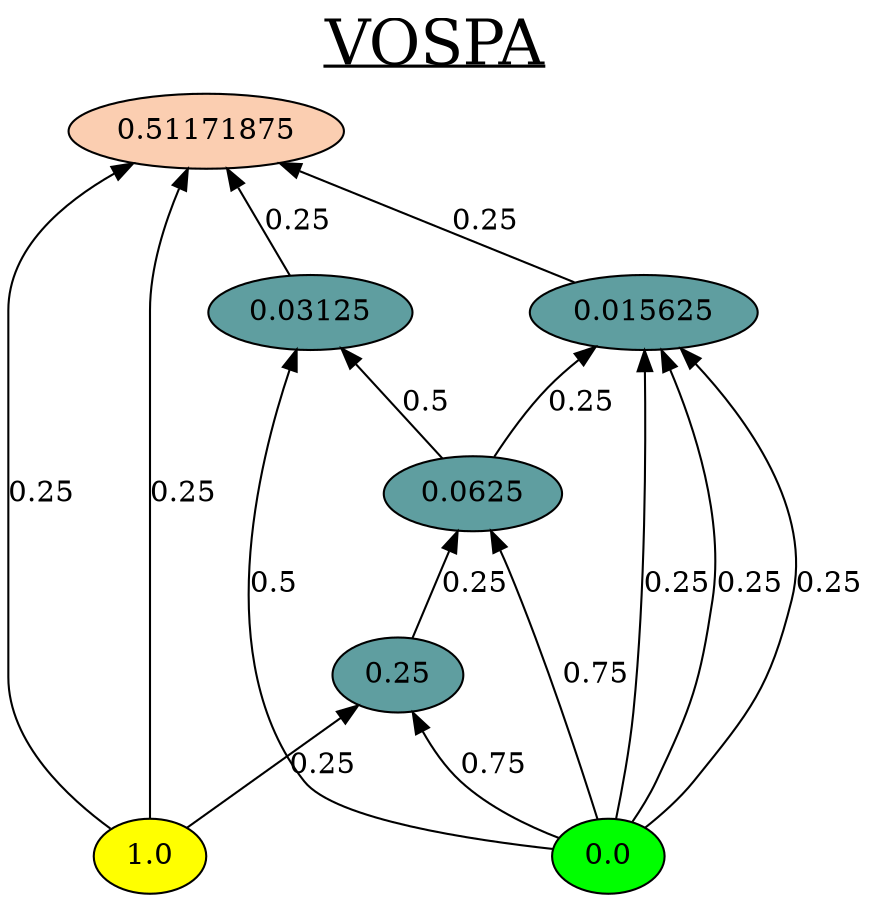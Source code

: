 digraph G {
rankdir = BT;
graph [label= <<u>VOSPA</u>> , labelloc=t, fontsize=30];
compound=true;
1.0[style=filled, fillcolor=yellow];
1.0->0.25[label=0.25];
0.0[style=filled, fillcolor=green];
0.0->0.25[label=0.75];
0.25->0.0625[label=0.25];
0.0[style=filled, fillcolor=green];
0.0->0.0625[label=0.75];
0.0625->0.03125[label=0.5];
0.0[style=filled, fillcolor=green];
0.0->0.03125[label=0.5];
0.015625 [style=filled, fillcolor=white];
0.0625->0.015625[label=0.25];
0.015625 [style=filled, fillcolor=white];
0.0->0.015625[label=0.25];
0.015625 [style=filled, fillcolor=white];
0.0->0.015625[label=0.25];
0.015625 [style=filled, fillcolor=white];
0.0->0.015625[label=0.25];
0.015625[style=filled, fillcolor="#5F9EA0"];
0.51171875 [style=filled, fillcolor=white];
1.0->0.51171875[label=0.25];
0.51171875 [style=filled, fillcolor=white];
1.0->0.51171875[label=0.25];
0.51171875 [style=filled, fillcolor=white];
0.03125->0.51171875[label=0.25];
0.51171875 [style=filled, fillcolor=white];
0.015625->0.51171875[label=0.25];
0.51171875 [style=filled, fillcolor="#FBCEB1"];
0.03125[style=filled, fillcolor="#5F9EA0"];
0.0625[style=filled, fillcolor="#5F9EA0"];
0.25[style=filled, fillcolor="#5F9EA0"];
}